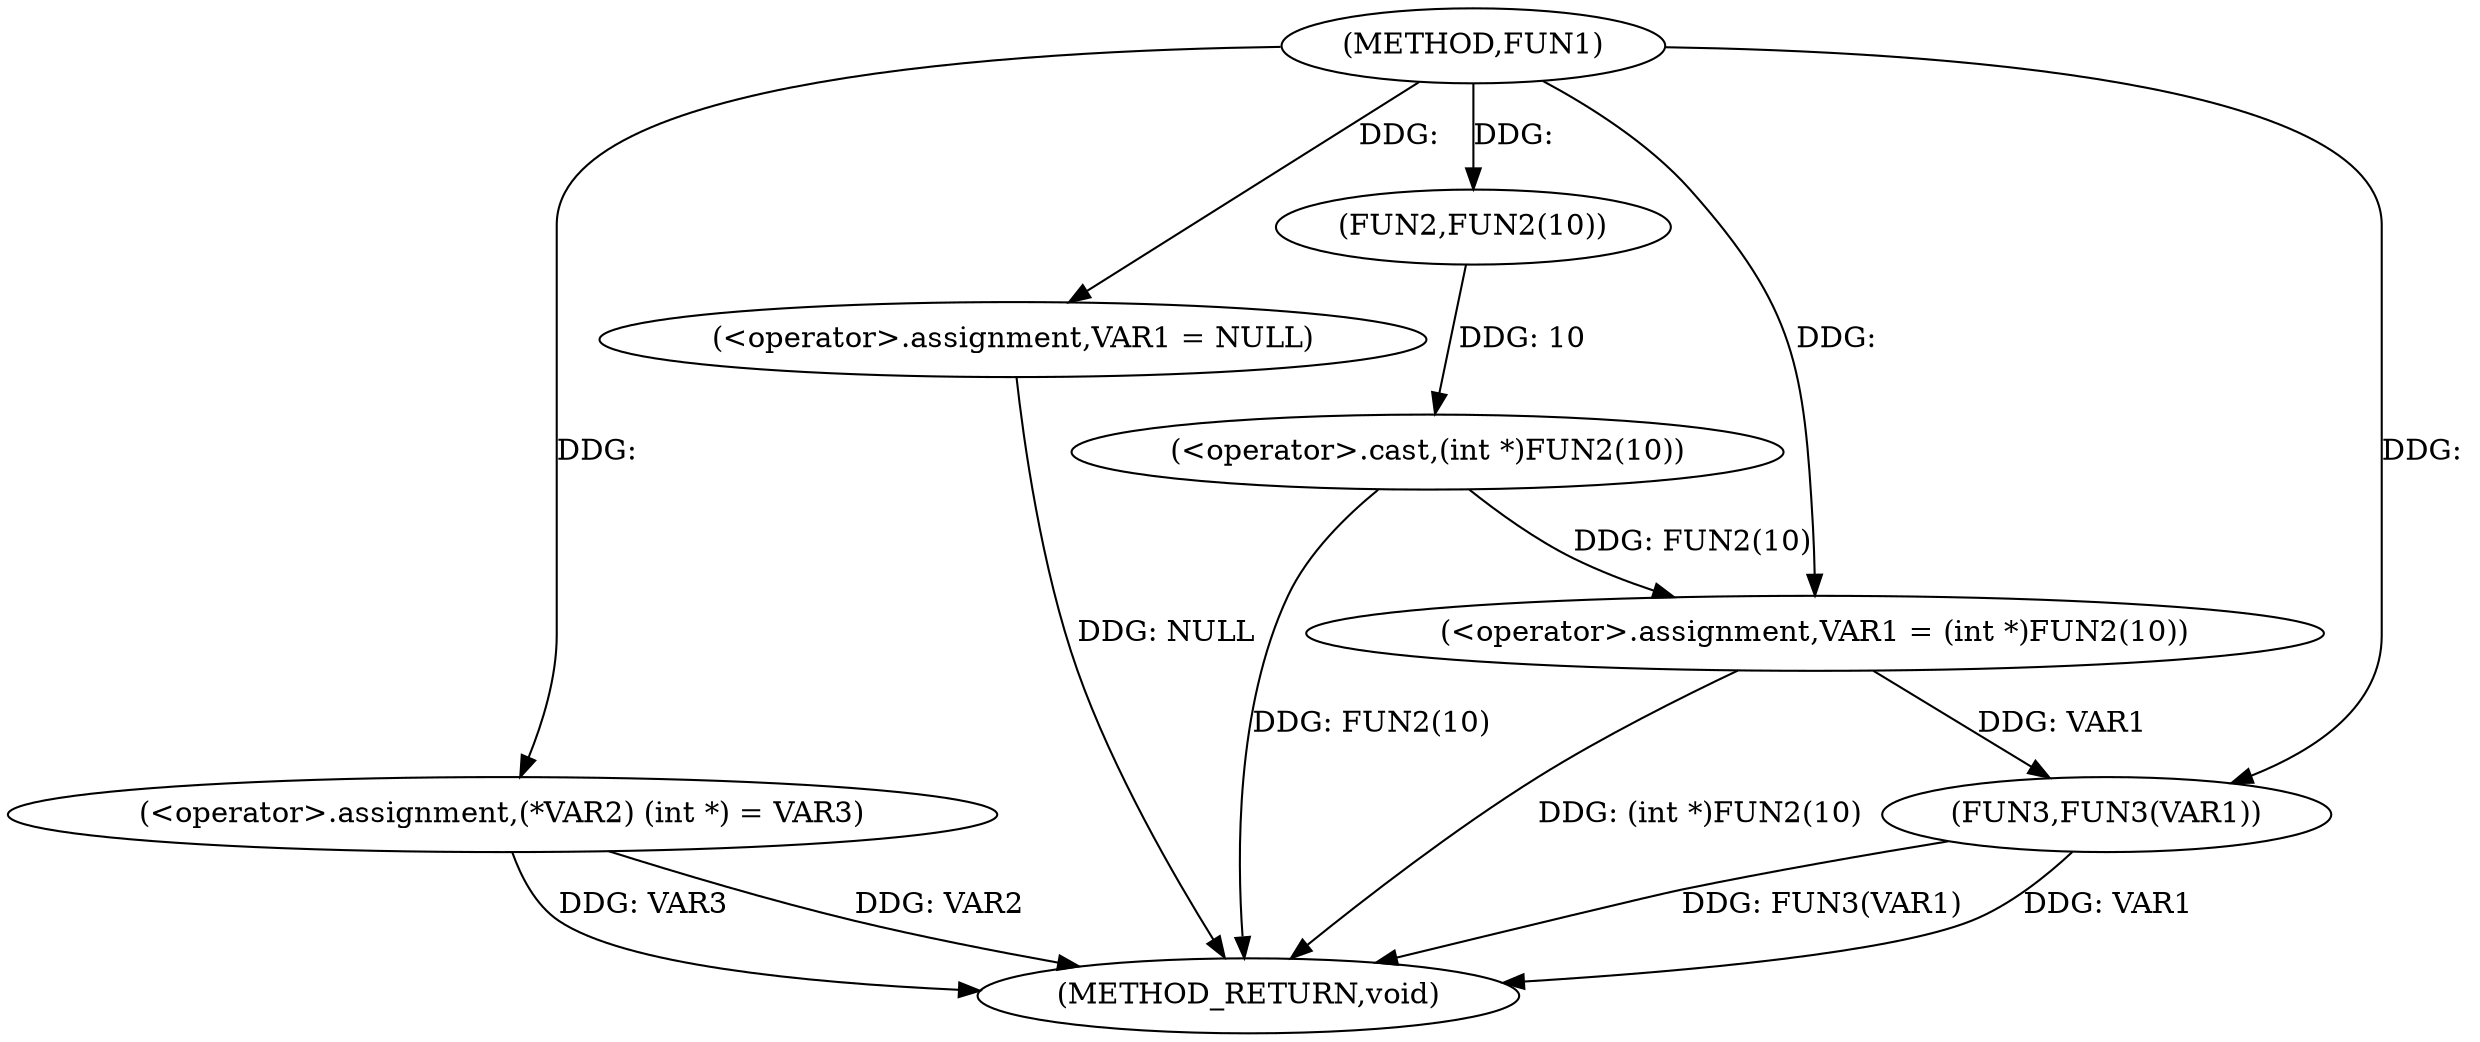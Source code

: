 digraph FUN1 {  
"1000100" [label = "(METHOD,FUN1)" ]
"1000118" [label = "(METHOD_RETURN,void)" ]
"1000104" [label = "(<operator>.assignment,(*VAR2) (int *) = VAR3)" ]
"1000107" [label = "(<operator>.assignment,VAR1 = NULL)" ]
"1000110" [label = "(<operator>.assignment,VAR1 = (int *)FUN2(10))" ]
"1000112" [label = "(<operator>.cast,(int *)FUN2(10))" ]
"1000114" [label = "(FUN2,FUN2(10))" ]
"1000116" [label = "(FUN3,FUN3(VAR1))" ]
  "1000116" -> "1000118"  [ label = "DDG: VAR1"] 
  "1000104" -> "1000118"  [ label = "DDG: VAR2"] 
  "1000112" -> "1000118"  [ label = "DDG: FUN2(10)"] 
  "1000110" -> "1000118"  [ label = "DDG: (int *)FUN2(10)"] 
  "1000116" -> "1000118"  [ label = "DDG: FUN3(VAR1)"] 
  "1000104" -> "1000118"  [ label = "DDG: VAR3"] 
  "1000107" -> "1000118"  [ label = "DDG: NULL"] 
  "1000100" -> "1000104"  [ label = "DDG: "] 
  "1000100" -> "1000107"  [ label = "DDG: "] 
  "1000112" -> "1000110"  [ label = "DDG: FUN2(10)"] 
  "1000100" -> "1000110"  [ label = "DDG: "] 
  "1000114" -> "1000112"  [ label = "DDG: 10"] 
  "1000100" -> "1000114"  [ label = "DDG: "] 
  "1000110" -> "1000116"  [ label = "DDG: VAR1"] 
  "1000100" -> "1000116"  [ label = "DDG: "] 
}
